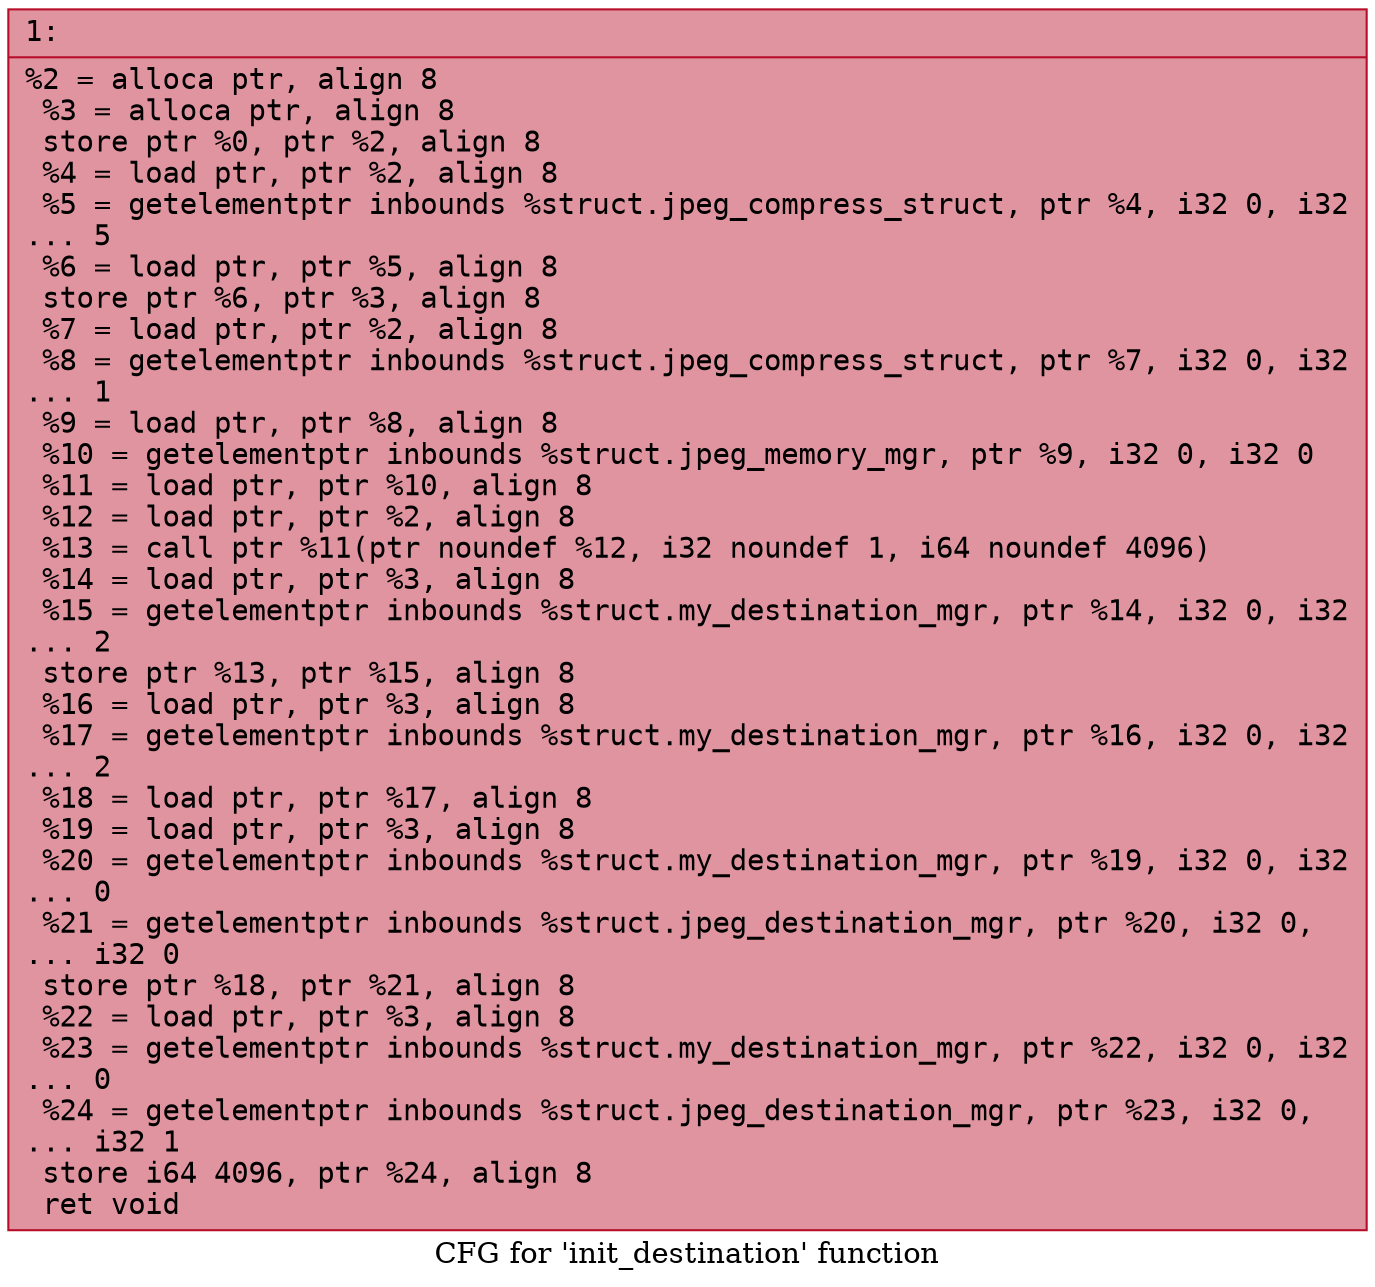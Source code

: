 digraph "CFG for 'init_destination' function" {
	label="CFG for 'init_destination' function";

	Node0x600001302030 [shape=record,color="#b70d28ff", style=filled, fillcolor="#b70d2870" fontname="Courier",label="{1:\l|  %2 = alloca ptr, align 8\l  %3 = alloca ptr, align 8\l  store ptr %0, ptr %2, align 8\l  %4 = load ptr, ptr %2, align 8\l  %5 = getelementptr inbounds %struct.jpeg_compress_struct, ptr %4, i32 0, i32\l... 5\l  %6 = load ptr, ptr %5, align 8\l  store ptr %6, ptr %3, align 8\l  %7 = load ptr, ptr %2, align 8\l  %8 = getelementptr inbounds %struct.jpeg_compress_struct, ptr %7, i32 0, i32\l... 1\l  %9 = load ptr, ptr %8, align 8\l  %10 = getelementptr inbounds %struct.jpeg_memory_mgr, ptr %9, i32 0, i32 0\l  %11 = load ptr, ptr %10, align 8\l  %12 = load ptr, ptr %2, align 8\l  %13 = call ptr %11(ptr noundef %12, i32 noundef 1, i64 noundef 4096)\l  %14 = load ptr, ptr %3, align 8\l  %15 = getelementptr inbounds %struct.my_destination_mgr, ptr %14, i32 0, i32\l... 2\l  store ptr %13, ptr %15, align 8\l  %16 = load ptr, ptr %3, align 8\l  %17 = getelementptr inbounds %struct.my_destination_mgr, ptr %16, i32 0, i32\l... 2\l  %18 = load ptr, ptr %17, align 8\l  %19 = load ptr, ptr %3, align 8\l  %20 = getelementptr inbounds %struct.my_destination_mgr, ptr %19, i32 0, i32\l... 0\l  %21 = getelementptr inbounds %struct.jpeg_destination_mgr, ptr %20, i32 0,\l... i32 0\l  store ptr %18, ptr %21, align 8\l  %22 = load ptr, ptr %3, align 8\l  %23 = getelementptr inbounds %struct.my_destination_mgr, ptr %22, i32 0, i32\l... 0\l  %24 = getelementptr inbounds %struct.jpeg_destination_mgr, ptr %23, i32 0,\l... i32 1\l  store i64 4096, ptr %24, align 8\l  ret void\l}"];
}
